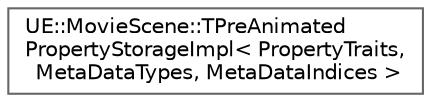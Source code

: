 digraph "Graphical Class Hierarchy"
{
 // INTERACTIVE_SVG=YES
 // LATEX_PDF_SIZE
  bgcolor="transparent";
  edge [fontname=Helvetica,fontsize=10,labelfontname=Helvetica,labelfontsize=10];
  node [fontname=Helvetica,fontsize=10,shape=box,height=0.2,width=0.4];
  rankdir="LR";
  Node0 [id="Node000000",label="UE::MovieScene::TPreAnimated\lPropertyStorageImpl\< PropertyTraits,\l MetaDataTypes, MetaDataIndices \>",height=0.2,width=0.4,color="grey40", fillcolor="white", style="filled",URL="$d6/de9/structUE_1_1MovieScene_1_1TPreAnimatedPropertyStorageImpl.html",tooltip=" "];
}
